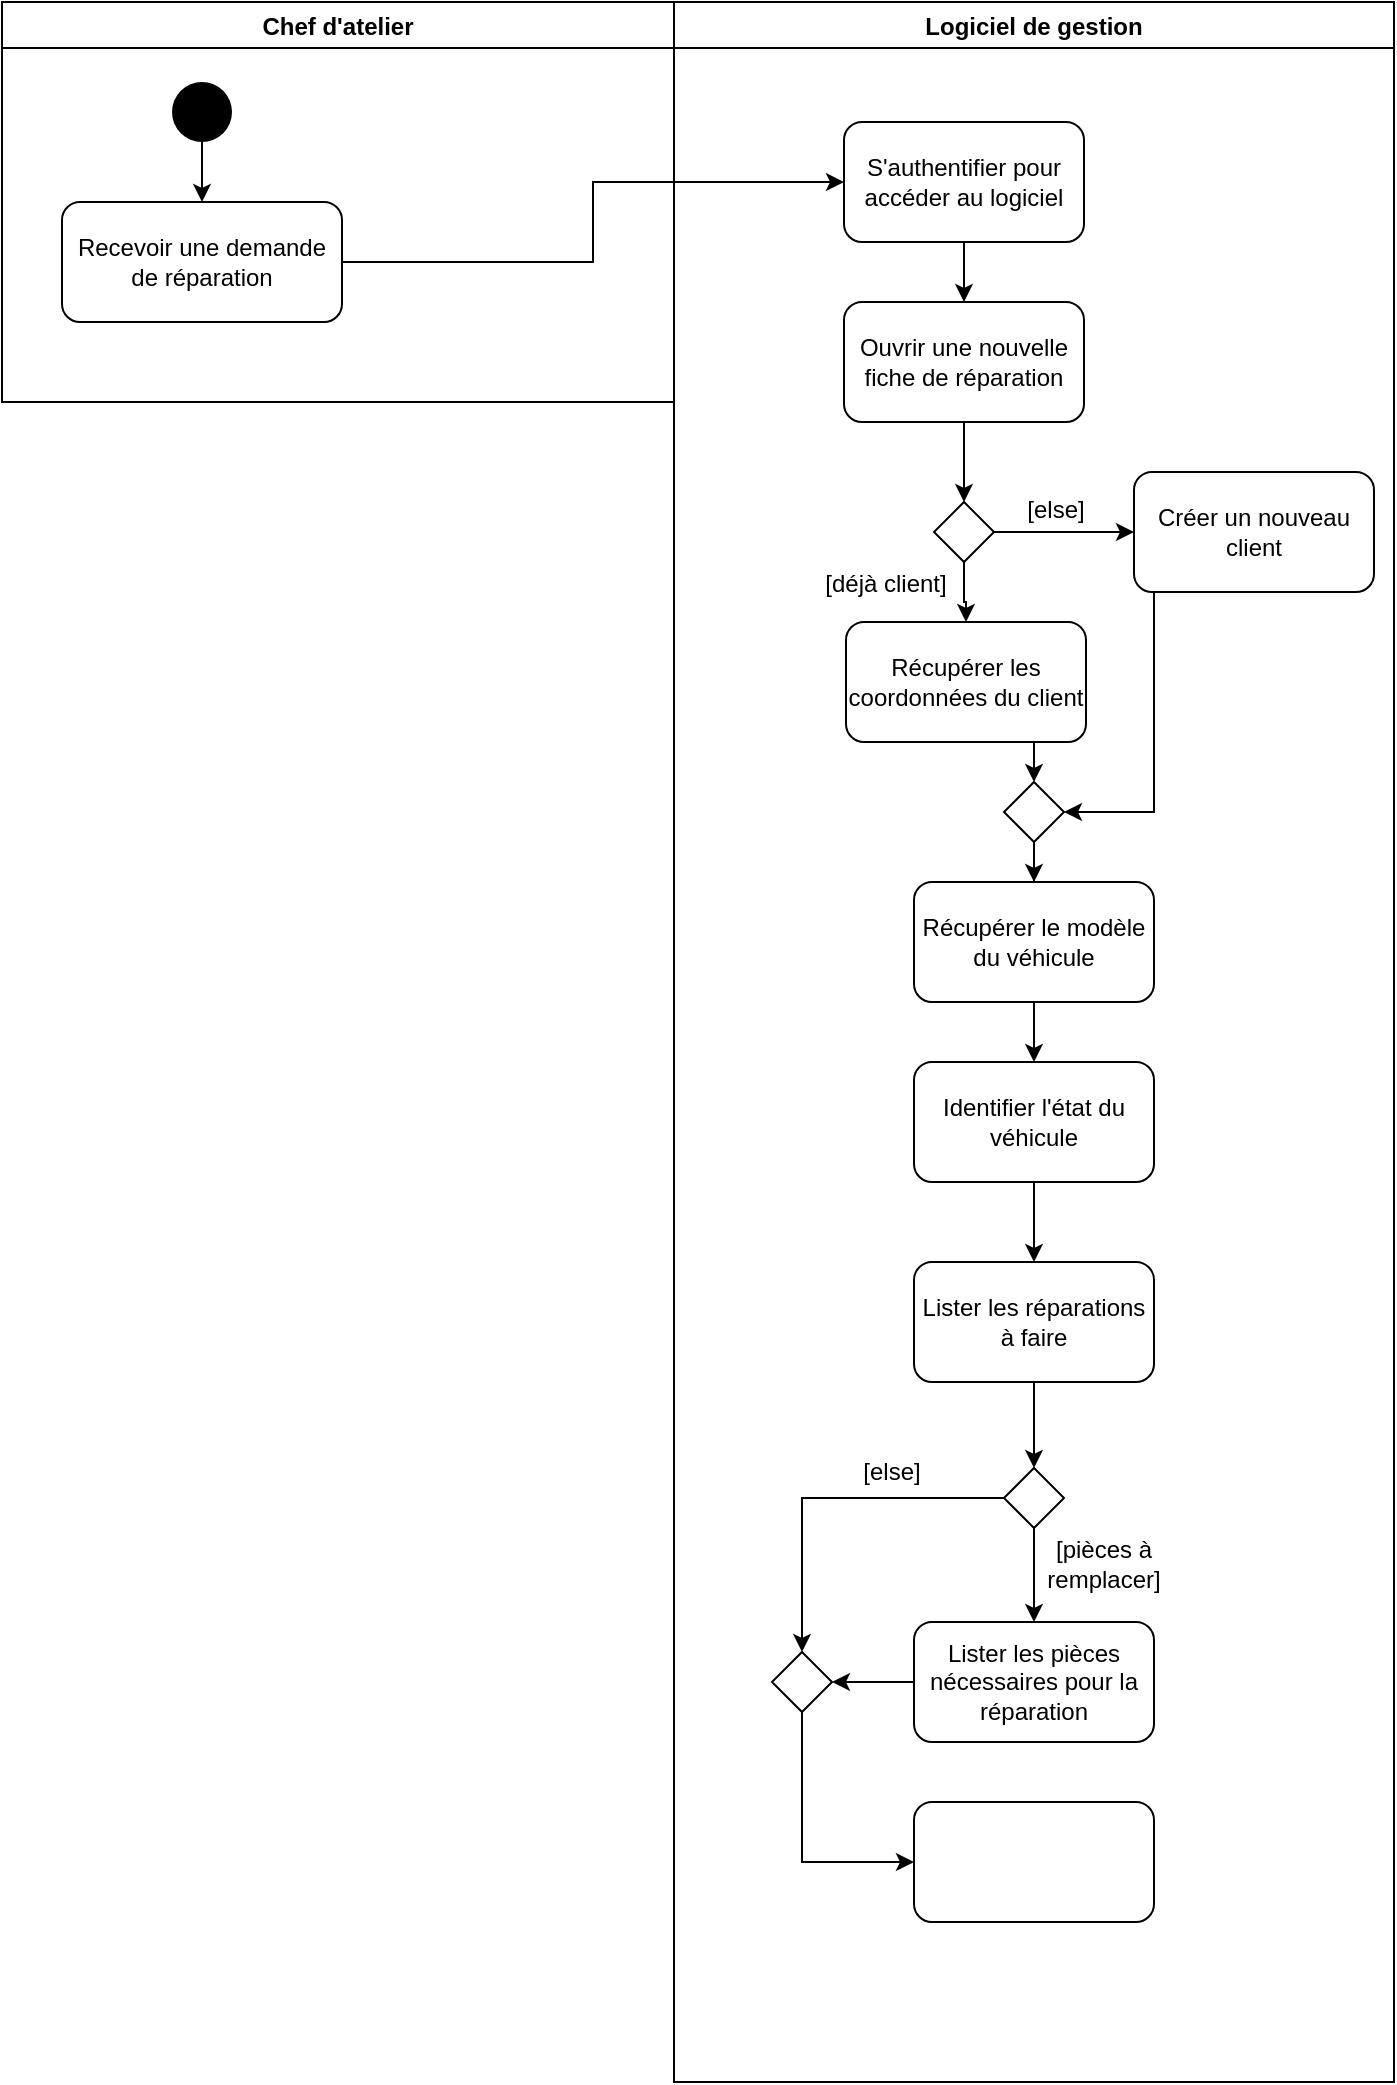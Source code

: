 <mxfile version="15.5.8" type="github">
  <diagram id="ifw7rRrmtdS2dKRPSGSc" name="Page-1">
    <mxGraphModel dx="870" dy="465" grid="1" gridSize="10" guides="1" tooltips="1" connect="1" arrows="1" fold="1" page="1" pageScale="1" pageWidth="827" pageHeight="1169" math="0" shadow="0">
      <root>
        <mxCell id="0" />
        <mxCell id="1" parent="0" />
        <mxCell id="bIhxjmfytRyn0q0DPOsV-1" value="Chef d&#39;atelier" style="swimlane;" parent="1" vertex="1">
          <mxGeometry x="14" y="40" width="336" height="200" as="geometry" />
        </mxCell>
        <mxCell id="bIhxjmfytRyn0q0DPOsV-5" style="edgeStyle=orthogonalEdgeStyle;rounded=0;orthogonalLoop=1;jettySize=auto;html=1;entryX=0.5;entryY=0;entryDx=0;entryDy=0;" parent="bIhxjmfytRyn0q0DPOsV-1" edge="1">
          <mxGeometry relative="1" as="geometry">
            <mxPoint x="100" y="320" as="sourcePoint" />
          </mxGeometry>
        </mxCell>
        <mxCell id="bIhxjmfytRyn0q0DPOsV-7" style="edgeStyle=orthogonalEdgeStyle;rounded=0;orthogonalLoop=1;jettySize=auto;html=1;entryX=0.5;entryY=0;entryDx=0;entryDy=0;" parent="bIhxjmfytRyn0q0DPOsV-1" edge="1">
          <mxGeometry relative="1" as="geometry">
            <mxPoint x="146" y="470" as="targetPoint" />
          </mxGeometry>
        </mxCell>
        <mxCell id="bIhxjmfytRyn0q0DPOsV-10" style="edgeStyle=orthogonalEdgeStyle;rounded=0;orthogonalLoop=1;jettySize=auto;html=1;entryX=0.5;entryY=0;entryDx=0;entryDy=0;" parent="bIhxjmfytRyn0q0DPOsV-1" edge="1">
          <mxGeometry relative="1" as="geometry">
            <mxPoint x="51" y="420" as="targetPoint" />
          </mxGeometry>
        </mxCell>
        <mxCell id="bIhxjmfytRyn0q0DPOsV-36" value="" style="edgeStyle=orthogonalEdgeStyle;rounded=0;orthogonalLoop=1;jettySize=auto;html=1;" parent="bIhxjmfytRyn0q0DPOsV-1" source="bIhxjmfytRyn0q0DPOsV-34" target="bIhxjmfytRyn0q0DPOsV-35" edge="1">
          <mxGeometry relative="1" as="geometry" />
        </mxCell>
        <mxCell id="bIhxjmfytRyn0q0DPOsV-34" value="" style="ellipse;fillColor=#000000;strokeColor=none;" parent="bIhxjmfytRyn0q0DPOsV-1" vertex="1">
          <mxGeometry x="85" y="40" width="30" height="30" as="geometry" />
        </mxCell>
        <mxCell id="bIhxjmfytRyn0q0DPOsV-35" value="Recevoir une demande de réparation" style="rounded=1;whiteSpace=wrap;html=1;" parent="bIhxjmfytRyn0q0DPOsV-1" vertex="1">
          <mxGeometry x="30" y="100" width="140" height="60" as="geometry" />
        </mxCell>
        <mxCell id="bIhxjmfytRyn0q0DPOsV-14" value="Logiciel de gestion" style="swimlane;" parent="1" vertex="1">
          <mxGeometry x="350" y="40" width="360" height="1040" as="geometry" />
        </mxCell>
        <mxCell id="bIhxjmfytRyn0q0DPOsV-67" style="edgeStyle=orthogonalEdgeStyle;rounded=0;orthogonalLoop=1;jettySize=auto;html=1;entryX=0.5;entryY=0;entryDx=0;entryDy=0;" parent="bIhxjmfytRyn0q0DPOsV-14" source="bIhxjmfytRyn0q0DPOsV-38" target="bIhxjmfytRyn0q0DPOsV-39" edge="1">
          <mxGeometry relative="1" as="geometry" />
        </mxCell>
        <mxCell id="bIhxjmfytRyn0q0DPOsV-38" value="S&#39;authentifier pour accéder au logiciel" style="rounded=1;whiteSpace=wrap;html=1;" parent="bIhxjmfytRyn0q0DPOsV-14" vertex="1">
          <mxGeometry x="85" y="60" width="120" height="60" as="geometry" />
        </mxCell>
        <mxCell id="bIhxjmfytRyn0q0DPOsV-71" style="edgeStyle=orthogonalEdgeStyle;rounded=0;orthogonalLoop=1;jettySize=auto;html=1;entryX=0.5;entryY=0;entryDx=0;entryDy=0;" parent="bIhxjmfytRyn0q0DPOsV-14" source="bIhxjmfytRyn0q0DPOsV-39" target="bIhxjmfytRyn0q0DPOsV-41" edge="1">
          <mxGeometry relative="1" as="geometry" />
        </mxCell>
        <mxCell id="bIhxjmfytRyn0q0DPOsV-39" value="Ouvrir une nouvelle fiche de réparation" style="rounded=1;whiteSpace=wrap;html=1;" parent="bIhxjmfytRyn0q0DPOsV-14" vertex="1">
          <mxGeometry x="85" y="150" width="120" height="60" as="geometry" />
        </mxCell>
        <mxCell id="bIhxjmfytRyn0q0DPOsV-41" value="" style="rhombus;" parent="bIhxjmfytRyn0q0DPOsV-14" vertex="1">
          <mxGeometry x="130" y="250" width="30" height="30" as="geometry" />
        </mxCell>
        <mxCell id="bIhxjmfytRyn0q0DPOsV-49" style="edgeStyle=orthogonalEdgeStyle;rounded=0;orthogonalLoop=1;jettySize=auto;html=1;entryX=0.5;entryY=0;entryDx=0;entryDy=0;exitX=0.5;exitY=1;exitDx=0;exitDy=0;" parent="bIhxjmfytRyn0q0DPOsV-14" source="bIhxjmfytRyn0q0DPOsV-42" target="bIhxjmfytRyn0q0DPOsV-48" edge="1">
          <mxGeometry relative="1" as="geometry">
            <Array as="points">
              <mxPoint x="180" y="370" />
            </Array>
          </mxGeometry>
        </mxCell>
        <mxCell id="bIhxjmfytRyn0q0DPOsV-42" value="Récupérer les coordonnées du client" style="rounded=1;whiteSpace=wrap;html=1;" parent="bIhxjmfytRyn0q0DPOsV-14" vertex="1">
          <mxGeometry x="86" y="310" width="120" height="60" as="geometry" />
        </mxCell>
        <mxCell id="bIhxjmfytRyn0q0DPOsV-44" value="" style="edgeStyle=orthogonalEdgeStyle;rounded=0;orthogonalLoop=1;jettySize=auto;html=1;" parent="bIhxjmfytRyn0q0DPOsV-14" source="bIhxjmfytRyn0q0DPOsV-41" target="bIhxjmfytRyn0q0DPOsV-42" edge="1">
          <mxGeometry relative="1" as="geometry" />
        </mxCell>
        <mxCell id="bIhxjmfytRyn0q0DPOsV-50" style="edgeStyle=orthogonalEdgeStyle;rounded=0;orthogonalLoop=1;jettySize=auto;html=1;entryX=1;entryY=0.5;entryDx=0;entryDy=0;" parent="bIhxjmfytRyn0q0DPOsV-14" source="bIhxjmfytRyn0q0DPOsV-43" target="bIhxjmfytRyn0q0DPOsV-48" edge="1">
          <mxGeometry relative="1" as="geometry">
            <Array as="points">
              <mxPoint x="240" y="405" />
            </Array>
          </mxGeometry>
        </mxCell>
        <mxCell id="bIhxjmfytRyn0q0DPOsV-43" value="Créer un nouveau client" style="rounded=1;whiteSpace=wrap;html=1;" parent="bIhxjmfytRyn0q0DPOsV-14" vertex="1">
          <mxGeometry x="230" y="235" width="120" height="60" as="geometry" />
        </mxCell>
        <mxCell id="bIhxjmfytRyn0q0DPOsV-45" value="" style="edgeStyle=orthogonalEdgeStyle;rounded=0;orthogonalLoop=1;jettySize=auto;html=1;" parent="bIhxjmfytRyn0q0DPOsV-14" source="bIhxjmfytRyn0q0DPOsV-41" target="bIhxjmfytRyn0q0DPOsV-43" edge="1">
          <mxGeometry relative="1" as="geometry" />
        </mxCell>
        <mxCell id="bIhxjmfytRyn0q0DPOsV-46" value="[else]" style="text;html=1;strokeColor=none;fillColor=none;align=center;verticalAlign=middle;whiteSpace=wrap;rounded=0;" parent="bIhxjmfytRyn0q0DPOsV-14" vertex="1">
          <mxGeometry x="161" y="239" width="60" height="30" as="geometry" />
        </mxCell>
        <mxCell id="bIhxjmfytRyn0q0DPOsV-47" value="[déjà client]" style="text;html=1;strokeColor=none;fillColor=none;align=center;verticalAlign=middle;whiteSpace=wrap;rounded=0;" parent="bIhxjmfytRyn0q0DPOsV-14" vertex="1">
          <mxGeometry x="66" y="276" width="80" height="30" as="geometry" />
        </mxCell>
        <mxCell id="bIhxjmfytRyn0q0DPOsV-62" style="edgeStyle=orthogonalEdgeStyle;rounded=0;orthogonalLoop=1;jettySize=auto;html=1;entryX=0.5;entryY=0;entryDx=0;entryDy=0;" parent="bIhxjmfytRyn0q0DPOsV-14" source="bIhxjmfytRyn0q0DPOsV-48" target="bIhxjmfytRyn0q0DPOsV-53" edge="1">
          <mxGeometry relative="1" as="geometry" />
        </mxCell>
        <mxCell id="bIhxjmfytRyn0q0DPOsV-48" value="" style="rhombus;" parent="bIhxjmfytRyn0q0DPOsV-14" vertex="1">
          <mxGeometry x="165" y="390" width="30" height="30" as="geometry" />
        </mxCell>
        <mxCell id="bIhxjmfytRyn0q0DPOsV-63" style="edgeStyle=orthogonalEdgeStyle;rounded=0;orthogonalLoop=1;jettySize=auto;html=1;entryX=0.5;entryY=0;entryDx=0;entryDy=0;" parent="bIhxjmfytRyn0q0DPOsV-14" source="bIhxjmfytRyn0q0DPOsV-53" target="bIhxjmfytRyn0q0DPOsV-61" edge="1">
          <mxGeometry relative="1" as="geometry" />
        </mxCell>
        <mxCell id="bIhxjmfytRyn0q0DPOsV-53" value="Récupérer le modèle du véhicule" style="rounded=1;whiteSpace=wrap;html=1;" parent="bIhxjmfytRyn0q0DPOsV-14" vertex="1">
          <mxGeometry x="120" y="440" width="120" height="60" as="geometry" />
        </mxCell>
        <mxCell id="bIhxjmfytRyn0q0DPOsV-65" style="edgeStyle=orthogonalEdgeStyle;rounded=0;orthogonalLoop=1;jettySize=auto;html=1;entryX=0.5;entryY=0;entryDx=0;entryDy=0;" parent="bIhxjmfytRyn0q0DPOsV-14" source="bIhxjmfytRyn0q0DPOsV-54" target="bIhxjmfytRyn0q0DPOsV-56" edge="1">
          <mxGeometry relative="1" as="geometry" />
        </mxCell>
        <mxCell id="bIhxjmfytRyn0q0DPOsV-54" value="Lister les réparations à faire" style="rounded=1;whiteSpace=wrap;html=1;" parent="bIhxjmfytRyn0q0DPOsV-14" vertex="1">
          <mxGeometry x="120" y="630" width="120" height="60" as="geometry" />
        </mxCell>
        <mxCell id="bIhxjmfytRyn0q0DPOsV-79" style="edgeStyle=orthogonalEdgeStyle;rounded=0;orthogonalLoop=1;jettySize=auto;html=1;entryX=1;entryY=0.5;entryDx=0;entryDy=0;" parent="bIhxjmfytRyn0q0DPOsV-14" source="bIhxjmfytRyn0q0DPOsV-55" target="bIhxjmfytRyn0q0DPOsV-76" edge="1">
          <mxGeometry relative="1" as="geometry" />
        </mxCell>
        <mxCell id="bIhxjmfytRyn0q0DPOsV-55" value="Lister les pièces nécessaires pour la réparation" style="rounded=1;whiteSpace=wrap;html=1;" parent="bIhxjmfytRyn0q0DPOsV-14" vertex="1">
          <mxGeometry x="120" y="810" width="120" height="60" as="geometry" />
        </mxCell>
        <mxCell id="bIhxjmfytRyn0q0DPOsV-57" style="edgeStyle=orthogonalEdgeStyle;rounded=0;orthogonalLoop=1;jettySize=auto;html=1;entryX=0.5;entryY=0;entryDx=0;entryDy=0;" parent="bIhxjmfytRyn0q0DPOsV-14" source="bIhxjmfytRyn0q0DPOsV-56" target="bIhxjmfytRyn0q0DPOsV-55" edge="1">
          <mxGeometry relative="1" as="geometry" />
        </mxCell>
        <mxCell id="bIhxjmfytRyn0q0DPOsV-78" style="edgeStyle=orthogonalEdgeStyle;rounded=0;orthogonalLoop=1;jettySize=auto;html=1;entryX=0.5;entryY=0;entryDx=0;entryDy=0;" parent="bIhxjmfytRyn0q0DPOsV-14" source="bIhxjmfytRyn0q0DPOsV-56" target="bIhxjmfytRyn0q0DPOsV-76" edge="1">
          <mxGeometry relative="1" as="geometry" />
        </mxCell>
        <mxCell id="bIhxjmfytRyn0q0DPOsV-56" value="" style="rhombus;" parent="bIhxjmfytRyn0q0DPOsV-14" vertex="1">
          <mxGeometry x="165" y="733" width="30" height="30" as="geometry" />
        </mxCell>
        <mxCell id="bIhxjmfytRyn0q0DPOsV-58" value="[pièces à remplacer]" style="text;html=1;strokeColor=none;fillColor=none;align=center;verticalAlign=middle;whiteSpace=wrap;rounded=0;" parent="bIhxjmfytRyn0q0DPOsV-14" vertex="1">
          <mxGeometry x="175" y="766" width="80" height="30" as="geometry" />
        </mxCell>
        <mxCell id="bIhxjmfytRyn0q0DPOsV-59" value="[else]" style="text;html=1;strokeColor=none;fillColor=none;align=center;verticalAlign=middle;whiteSpace=wrap;rounded=0;" parent="bIhxjmfytRyn0q0DPOsV-14" vertex="1">
          <mxGeometry x="79" y="720" width="60" height="30" as="geometry" />
        </mxCell>
        <mxCell id="bIhxjmfytRyn0q0DPOsV-64" style="edgeStyle=orthogonalEdgeStyle;rounded=0;orthogonalLoop=1;jettySize=auto;html=1;" parent="bIhxjmfytRyn0q0DPOsV-14" source="bIhxjmfytRyn0q0DPOsV-61" target="bIhxjmfytRyn0q0DPOsV-54" edge="1">
          <mxGeometry relative="1" as="geometry" />
        </mxCell>
        <mxCell id="bIhxjmfytRyn0q0DPOsV-61" value="Identifier l&#39;état du véhicule" style="rounded=1;whiteSpace=wrap;html=1;" parent="bIhxjmfytRyn0q0DPOsV-14" vertex="1">
          <mxGeometry x="120" y="530" width="120" height="60" as="geometry" />
        </mxCell>
        <mxCell id="bIhxjmfytRyn0q0DPOsV-75" value="" style="rounded=1;whiteSpace=wrap;html=1;" parent="bIhxjmfytRyn0q0DPOsV-14" vertex="1">
          <mxGeometry x="120" y="900" width="120" height="60" as="geometry" />
        </mxCell>
        <mxCell id="bIhxjmfytRyn0q0DPOsV-80" style="edgeStyle=orthogonalEdgeStyle;rounded=0;orthogonalLoop=1;jettySize=auto;html=1;entryX=0;entryY=0.5;entryDx=0;entryDy=0;" parent="bIhxjmfytRyn0q0DPOsV-14" source="bIhxjmfytRyn0q0DPOsV-76" target="bIhxjmfytRyn0q0DPOsV-75" edge="1">
          <mxGeometry relative="1" as="geometry">
            <Array as="points">
              <mxPoint x="64" y="930" />
            </Array>
          </mxGeometry>
        </mxCell>
        <mxCell id="bIhxjmfytRyn0q0DPOsV-76" value="" style="rhombus;" parent="bIhxjmfytRyn0q0DPOsV-14" vertex="1">
          <mxGeometry x="49" y="825" width="30" height="30" as="geometry" />
        </mxCell>
        <mxCell id="bIhxjmfytRyn0q0DPOsV-66" style="edgeStyle=orthogonalEdgeStyle;rounded=0;orthogonalLoop=1;jettySize=auto;html=1;entryX=0;entryY=0.5;entryDx=0;entryDy=0;" parent="1" source="bIhxjmfytRyn0q0DPOsV-35" target="bIhxjmfytRyn0q0DPOsV-38" edge="1">
          <mxGeometry relative="1" as="geometry" />
        </mxCell>
      </root>
    </mxGraphModel>
  </diagram>
</mxfile>
